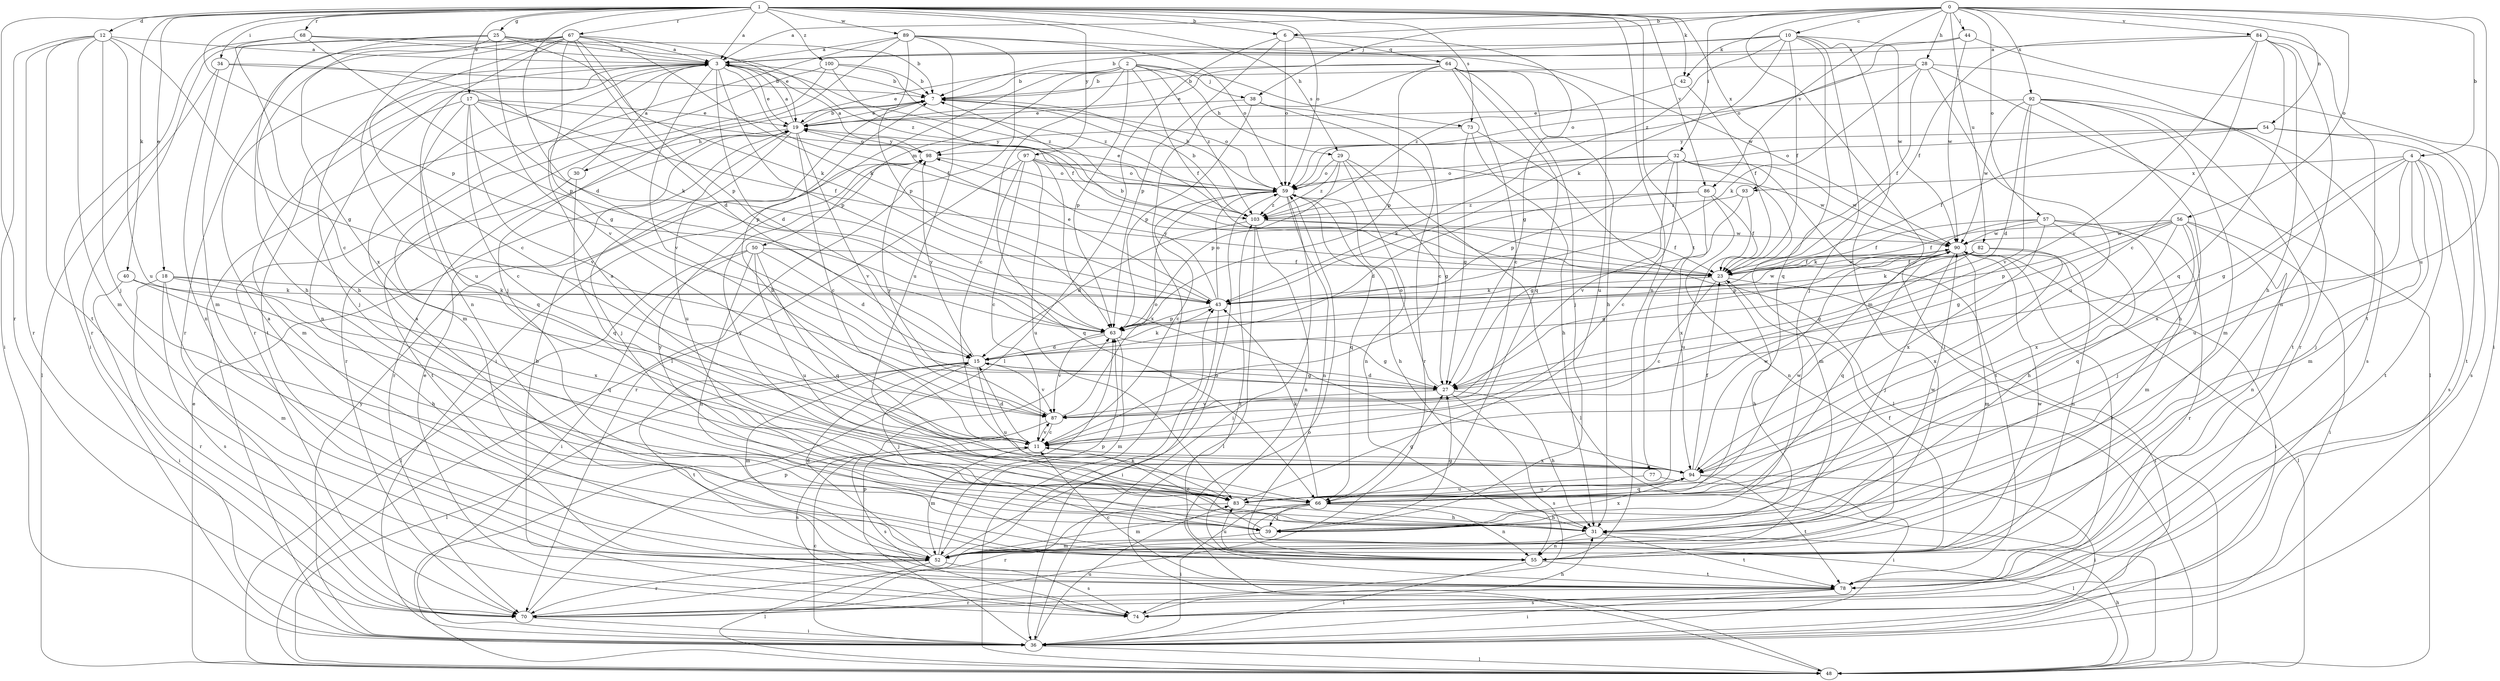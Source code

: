 strict digraph  {
0;
1;
2;
3;
4;
6;
7;
10;
11;
12;
15;
17;
18;
19;
23;
25;
27;
28;
29;
30;
31;
32;
34;
36;
38;
39;
40;
42;
43;
44;
48;
50;
52;
54;
55;
56;
57;
59;
63;
64;
66;
67;
68;
70;
73;
74;
77;
78;
82;
83;
84;
86;
87;
89;
90;
92;
93;
94;
97;
98;
100;
103;
0 -> 3  [label=a];
0 -> 4  [label=b];
0 -> 6  [label=b];
0 -> 10  [label=c];
0 -> 28  [label=h];
0 -> 32  [label=i];
0 -> 38  [label=j];
0 -> 44  [label=l];
0 -> 48  [label=l];
0 -> 54  [label=n];
0 -> 56  [label=o];
0 -> 57  [label=o];
0 -> 82  [label=u];
0 -> 83  [label=u];
0 -> 84  [label=v];
0 -> 86  [label=v];
0 -> 92  [label=x];
1 -> 3  [label=a];
1 -> 6  [label=b];
1 -> 12  [label=d];
1 -> 15  [label=d];
1 -> 17  [label=e];
1 -> 18  [label=e];
1 -> 25  [label=g];
1 -> 29  [label=h];
1 -> 34  [label=i];
1 -> 40  [label=k];
1 -> 42  [label=k];
1 -> 55  [label=n];
1 -> 59  [label=o];
1 -> 63  [label=p];
1 -> 67  [label=r];
1 -> 68  [label=r];
1 -> 70  [label=r];
1 -> 73  [label=s];
1 -> 77  [label=t];
1 -> 86  [label=v];
1 -> 89  [label=w];
1 -> 93  [label=x];
1 -> 97  [label=y];
1 -> 100  [label=z];
2 -> 7  [label=b];
2 -> 11  [label=c];
2 -> 19  [label=e];
2 -> 23  [label=f];
2 -> 29  [label=h];
2 -> 36  [label=i];
2 -> 38  [label=j];
2 -> 50  [label=m];
2 -> 63  [label=p];
2 -> 73  [label=s];
2 -> 103  [label=z];
3 -> 7  [label=b];
3 -> 15  [label=d];
3 -> 19  [label=e];
3 -> 23  [label=f];
3 -> 39  [label=j];
3 -> 55  [label=n];
3 -> 63  [label=p];
3 -> 78  [label=t];
3 -> 87  [label=v];
3 -> 103  [label=z];
4 -> 27  [label=g];
4 -> 39  [label=j];
4 -> 52  [label=m];
4 -> 74  [label=s];
4 -> 78  [label=t];
4 -> 83  [label=u];
4 -> 93  [label=x];
4 -> 94  [label=x];
6 -> 27  [label=g];
6 -> 48  [label=l];
6 -> 59  [label=o];
6 -> 63  [label=p];
6 -> 64  [label=q];
7 -> 19  [label=e];
7 -> 59  [label=o];
7 -> 70  [label=r];
10 -> 3  [label=a];
10 -> 7  [label=b];
10 -> 23  [label=f];
10 -> 39  [label=j];
10 -> 42  [label=k];
10 -> 43  [label=k];
10 -> 52  [label=m];
10 -> 66  [label=q];
10 -> 90  [label=w];
10 -> 103  [label=z];
11 -> 15  [label=d];
11 -> 52  [label=m];
11 -> 74  [label=s];
11 -> 87  [label=v];
11 -> 94  [label=x];
12 -> 3  [label=a];
12 -> 27  [label=g];
12 -> 36  [label=i];
12 -> 39  [label=j];
12 -> 52  [label=m];
12 -> 70  [label=r];
12 -> 78  [label=t];
12 -> 83  [label=u];
15 -> 27  [label=g];
15 -> 39  [label=j];
15 -> 43  [label=k];
15 -> 48  [label=l];
15 -> 52  [label=m];
15 -> 78  [label=t];
15 -> 83  [label=u];
15 -> 87  [label=v];
15 -> 98  [label=y];
17 -> 11  [label=c];
17 -> 19  [label=e];
17 -> 23  [label=f];
17 -> 52  [label=m];
17 -> 59  [label=o];
17 -> 63  [label=p];
17 -> 66  [label=q];
17 -> 87  [label=v];
18 -> 43  [label=k];
18 -> 52  [label=m];
18 -> 66  [label=q];
18 -> 70  [label=r];
18 -> 74  [label=s];
18 -> 94  [label=x];
19 -> 3  [label=a];
19 -> 7  [label=b];
19 -> 11  [label=c];
19 -> 30  [label=h];
19 -> 39  [label=j];
19 -> 70  [label=r];
19 -> 83  [label=u];
19 -> 87  [label=v];
19 -> 98  [label=y];
23 -> 7  [label=b];
23 -> 11  [label=c];
23 -> 31  [label=h];
23 -> 36  [label=i];
23 -> 43  [label=k];
23 -> 90  [label=w];
25 -> 3  [label=a];
25 -> 31  [label=h];
25 -> 43  [label=k];
25 -> 52  [label=m];
25 -> 70  [label=r];
25 -> 87  [label=v];
25 -> 94  [label=x];
25 -> 103  [label=z];
27 -> 15  [label=d];
27 -> 31  [label=h];
27 -> 59  [label=o];
27 -> 74  [label=s];
27 -> 87  [label=v];
28 -> 7  [label=b];
28 -> 23  [label=f];
28 -> 43  [label=k];
28 -> 48  [label=l];
28 -> 59  [label=o];
28 -> 70  [label=r];
28 -> 83  [label=u];
29 -> 27  [label=g];
29 -> 48  [label=l];
29 -> 55  [label=n];
29 -> 59  [label=o];
29 -> 63  [label=p];
29 -> 103  [label=z];
30 -> 3  [label=a];
30 -> 66  [label=q];
30 -> 78  [label=t];
31 -> 55  [label=n];
31 -> 78  [label=t];
31 -> 90  [label=w];
31 -> 98  [label=y];
32 -> 11  [label=c];
32 -> 43  [label=k];
32 -> 52  [label=m];
32 -> 59  [label=o];
32 -> 63  [label=p];
32 -> 78  [label=t];
32 -> 87  [label=v];
32 -> 90  [label=w];
34 -> 7  [label=b];
34 -> 43  [label=k];
34 -> 48  [label=l];
34 -> 55  [label=n];
36 -> 11  [label=c];
36 -> 48  [label=l];
36 -> 63  [label=p];
36 -> 83  [label=u];
36 -> 98  [label=y];
38 -> 11  [label=c];
38 -> 19  [label=e];
38 -> 63  [label=p];
38 -> 70  [label=r];
39 -> 11  [label=c];
39 -> 27  [label=g];
39 -> 52  [label=m];
39 -> 94  [label=x];
40 -> 31  [label=h];
40 -> 36  [label=i];
40 -> 43  [label=k];
42 -> 23  [label=f];
42 -> 103  [label=z];
43 -> 19  [label=e];
43 -> 36  [label=i];
43 -> 59  [label=o];
43 -> 63  [label=p];
43 -> 90  [label=w];
43 -> 98  [label=y];
44 -> 3  [label=a];
44 -> 36  [label=i];
44 -> 59  [label=o];
44 -> 90  [label=w];
48 -> 19  [label=e];
48 -> 31  [label=h];
48 -> 59  [label=o];
50 -> 15  [label=d];
50 -> 23  [label=f];
50 -> 36  [label=i];
50 -> 48  [label=l];
50 -> 55  [label=n];
50 -> 66  [label=q];
50 -> 83  [label=u];
52 -> 3  [label=a];
52 -> 15  [label=d];
52 -> 48  [label=l];
52 -> 59  [label=o];
52 -> 63  [label=p];
52 -> 70  [label=r];
52 -> 74  [label=s];
54 -> 23  [label=f];
54 -> 59  [label=o];
54 -> 74  [label=s];
54 -> 78  [label=t];
54 -> 98  [label=y];
55 -> 3  [label=a];
55 -> 23  [label=f];
55 -> 36  [label=i];
55 -> 78  [label=t];
55 -> 83  [label=u];
55 -> 90  [label=w];
56 -> 23  [label=f];
56 -> 27  [label=g];
56 -> 36  [label=i];
56 -> 39  [label=j];
56 -> 55  [label=n];
56 -> 63  [label=p];
56 -> 66  [label=q];
56 -> 90  [label=w];
56 -> 94  [label=x];
57 -> 23  [label=f];
57 -> 31  [label=h];
57 -> 43  [label=k];
57 -> 52  [label=m];
57 -> 70  [label=r];
57 -> 90  [label=w];
57 -> 94  [label=x];
59 -> 7  [label=b];
59 -> 11  [label=c];
59 -> 19  [label=e];
59 -> 31  [label=h];
59 -> 36  [label=i];
59 -> 55  [label=n];
59 -> 66  [label=q];
59 -> 103  [label=z];
63 -> 15  [label=d];
63 -> 27  [label=g];
63 -> 52  [label=m];
63 -> 87  [label=v];
64 -> 7  [label=b];
64 -> 11  [label=c];
64 -> 19  [label=e];
64 -> 31  [label=h];
64 -> 39  [label=j];
64 -> 48  [label=l];
64 -> 63  [label=p];
64 -> 66  [label=q];
64 -> 83  [label=u];
66 -> 27  [label=g];
66 -> 31  [label=h];
66 -> 36  [label=i];
66 -> 39  [label=j];
66 -> 43  [label=k];
66 -> 48  [label=l];
66 -> 52  [label=m];
66 -> 55  [label=n];
67 -> 3  [label=a];
67 -> 11  [label=c];
67 -> 15  [label=d];
67 -> 19  [label=e];
67 -> 27  [label=g];
67 -> 31  [label=h];
67 -> 43  [label=k];
67 -> 55  [label=n];
67 -> 63  [label=p];
67 -> 70  [label=r];
67 -> 83  [label=u];
68 -> 3  [label=a];
68 -> 7  [label=b];
68 -> 11  [label=c];
68 -> 36  [label=i];
68 -> 63  [label=p];
70 -> 36  [label=i];
70 -> 43  [label=k];
70 -> 63  [label=p];
73 -> 27  [label=g];
73 -> 31  [label=h];
73 -> 48  [label=l];
73 -> 98  [label=y];
74 -> 7  [label=b];
74 -> 19  [label=e];
74 -> 31  [label=h];
77 -> 36  [label=i];
77 -> 83  [label=u];
78 -> 11  [label=c];
78 -> 36  [label=i];
78 -> 70  [label=r];
78 -> 74  [label=s];
78 -> 103  [label=z];
82 -> 23  [label=f];
82 -> 27  [label=g];
82 -> 43  [label=k];
82 -> 55  [label=n];
82 -> 63  [label=p];
82 -> 94  [label=x];
83 -> 31  [label=h];
83 -> 70  [label=r];
83 -> 90  [label=w];
83 -> 98  [label=y];
84 -> 3  [label=a];
84 -> 11  [label=c];
84 -> 23  [label=f];
84 -> 31  [label=h];
84 -> 55  [label=n];
84 -> 66  [label=q];
84 -> 78  [label=t];
84 -> 87  [label=v];
86 -> 15  [label=d];
86 -> 23  [label=f];
86 -> 55  [label=n];
86 -> 94  [label=x];
86 -> 103  [label=z];
87 -> 11  [label=c];
87 -> 59  [label=o];
87 -> 74  [label=s];
87 -> 98  [label=y];
89 -> 3  [label=a];
89 -> 39  [label=j];
89 -> 48  [label=l];
89 -> 59  [label=o];
89 -> 63  [label=p];
89 -> 70  [label=r];
89 -> 83  [label=u];
89 -> 90  [label=w];
90 -> 23  [label=f];
90 -> 27  [label=g];
90 -> 36  [label=i];
90 -> 39  [label=j];
90 -> 48  [label=l];
90 -> 52  [label=m];
90 -> 66  [label=q];
90 -> 78  [label=t];
92 -> 15  [label=d];
92 -> 19  [label=e];
92 -> 31  [label=h];
92 -> 52  [label=m];
92 -> 74  [label=s];
92 -> 78  [label=t];
92 -> 87  [label=v];
92 -> 90  [label=w];
93 -> 27  [label=g];
93 -> 83  [label=u];
93 -> 103  [label=z];
94 -> 3  [label=a];
94 -> 7  [label=b];
94 -> 23  [label=f];
94 -> 36  [label=i];
94 -> 66  [label=q];
94 -> 78  [label=t];
94 -> 83  [label=u];
94 -> 90  [label=w];
97 -> 11  [label=c];
97 -> 59  [label=o];
97 -> 66  [label=q];
97 -> 70  [label=r];
97 -> 83  [label=u];
97 -> 90  [label=w];
97 -> 94  [label=x];
98 -> 3  [label=a];
98 -> 59  [label=o];
100 -> 7  [label=b];
100 -> 23  [label=f];
100 -> 36  [label=i];
100 -> 52  [label=m];
100 -> 103  [label=z];
103 -> 7  [label=b];
103 -> 15  [label=d];
103 -> 23  [label=f];
103 -> 48  [label=l];
103 -> 55  [label=n];
103 -> 90  [label=w];
}
